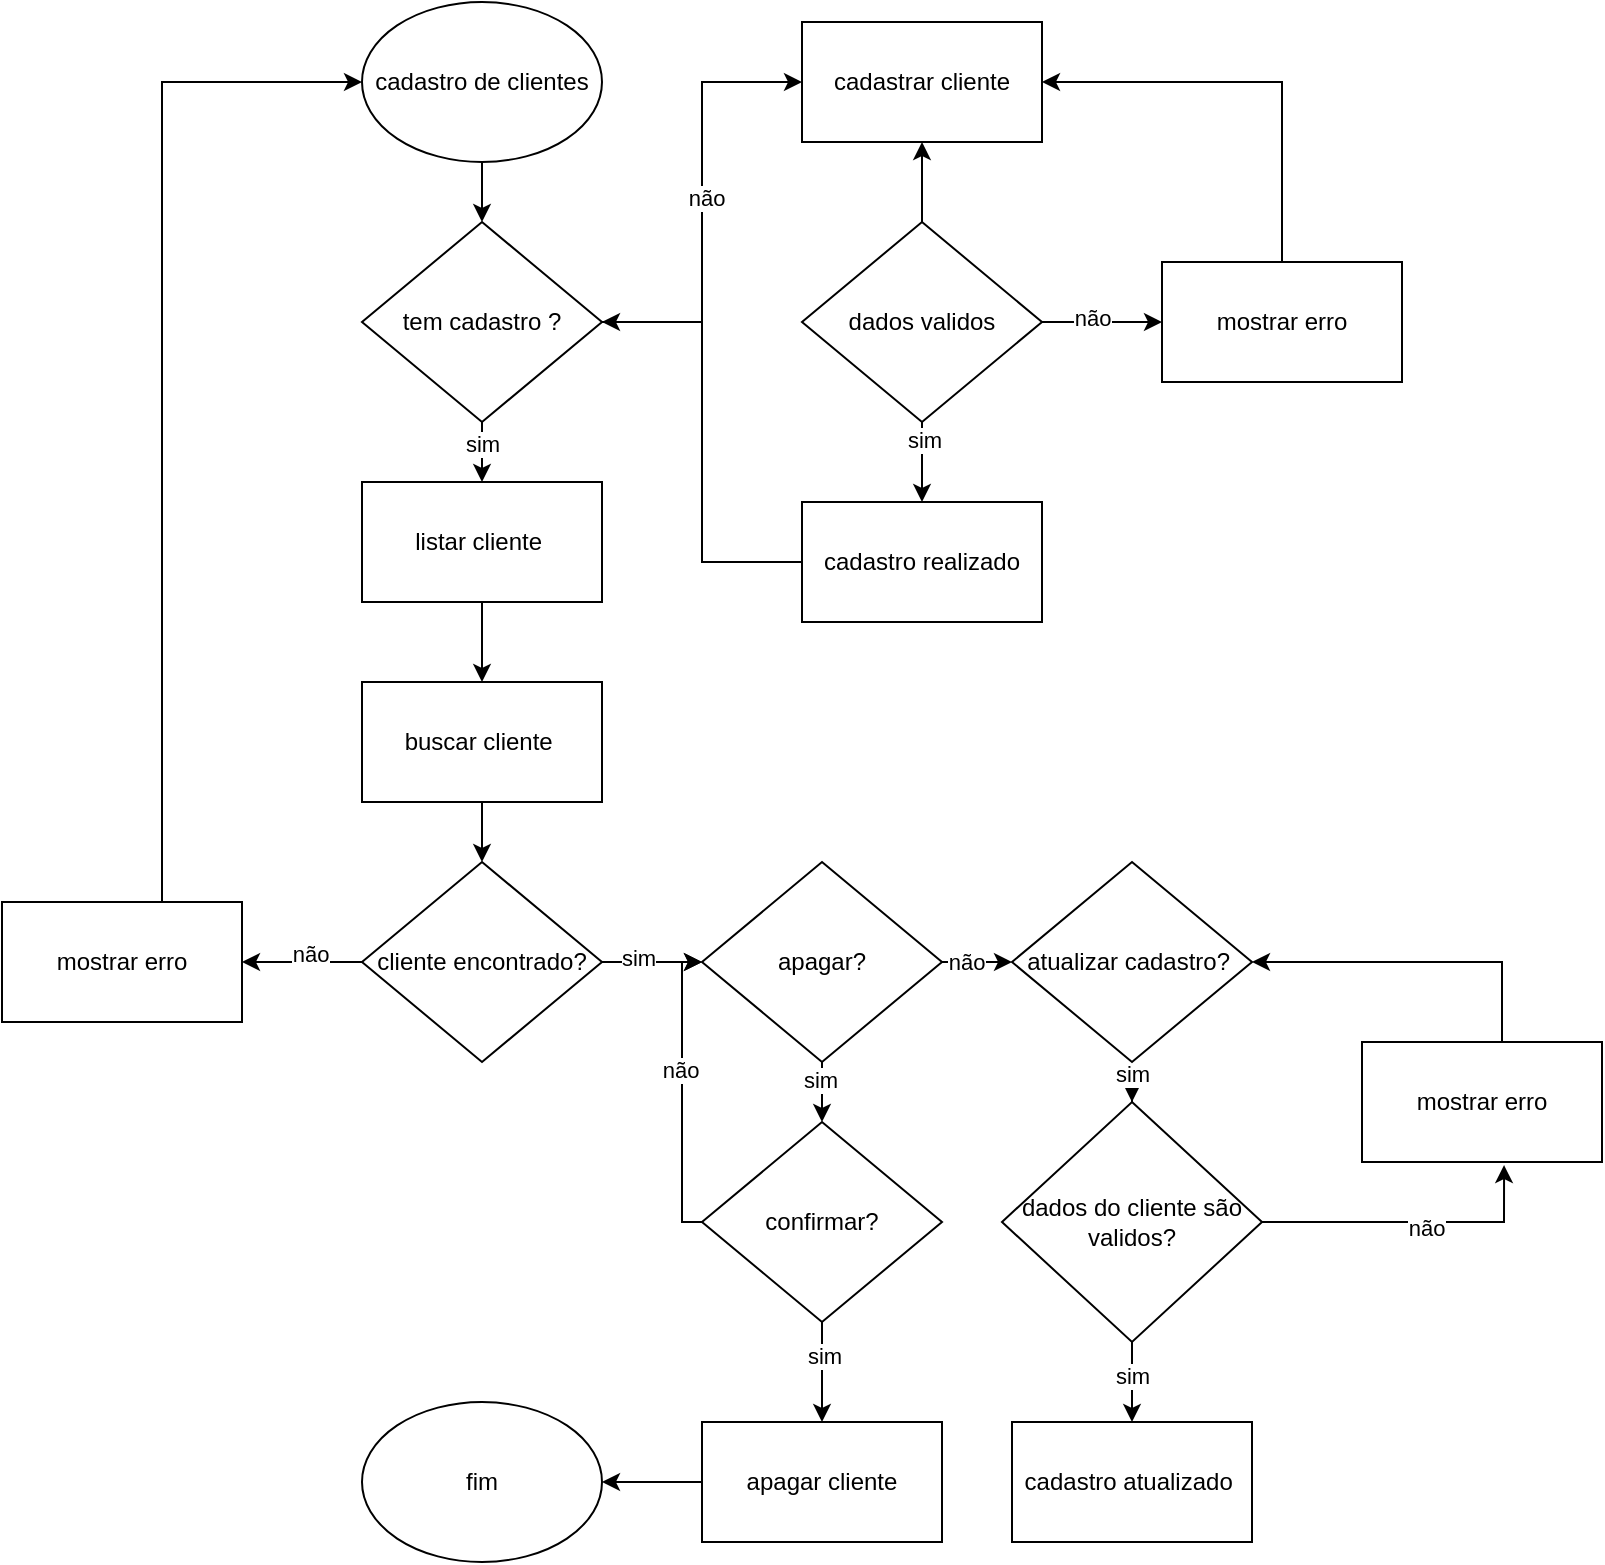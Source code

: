 <mxfile version="24.4.9" type="device" pages="5">
  <diagram name="Página-1" id="N2KCsU8cNdYvq39qfN_p">
    <mxGraphModel dx="2415" dy="2097" grid="1" gridSize="10" guides="1" tooltips="1" connect="1" arrows="1" fold="1" page="1" pageScale="1" pageWidth="827" pageHeight="1169" math="0" shadow="0">
      <root>
        <mxCell id="0" />
        <mxCell id="1" parent="0" />
        <mxCell id="L_KdP2B25p5WayGBXNv8-1" style="edgeStyle=orthogonalEdgeStyle;rounded=0;orthogonalLoop=1;jettySize=auto;html=1;entryX=0.5;entryY=0;entryDx=0;entryDy=0;" edge="1" parent="1" source="bNkB2yHyW2SYe8MYjTj4-1" target="bNkB2yHyW2SYe8MYjTj4-6">
          <mxGeometry relative="1" as="geometry" />
        </mxCell>
        <mxCell id="bNkB2yHyW2SYe8MYjTj4-1" value="cadastro de clientes" style="ellipse;whiteSpace=wrap;html=1;" parent="1" vertex="1">
          <mxGeometry x="40" y="-50" width="120" height="80" as="geometry" />
        </mxCell>
        <mxCell id="L_KdP2B25p5WayGBXNv8-2" style="edgeStyle=orthogonalEdgeStyle;rounded=0;orthogonalLoop=1;jettySize=auto;html=1;entryX=0.5;entryY=0;entryDx=0;entryDy=0;" edge="1" parent="1" source="bNkB2yHyW2SYe8MYjTj4-6" target="bNkB2yHyW2SYe8MYjTj4-24">
          <mxGeometry relative="1" as="geometry" />
        </mxCell>
        <mxCell id="L_KdP2B25p5WayGBXNv8-43" value="sim" style="edgeLabel;html=1;align=center;verticalAlign=middle;resizable=0;points=[];" vertex="1" connectable="0" parent="L_KdP2B25p5WayGBXNv8-2">
          <mxGeometry x="-0.585" relative="1" as="geometry">
            <mxPoint as="offset" />
          </mxGeometry>
        </mxCell>
        <mxCell id="L_KdP2B25p5WayGBXNv8-38" style="edgeStyle=orthogonalEdgeStyle;rounded=0;orthogonalLoop=1;jettySize=auto;html=1;entryX=0;entryY=0.5;entryDx=0;entryDy=0;" edge="1" parent="1" source="bNkB2yHyW2SYe8MYjTj4-6" target="L_KdP2B25p5WayGBXNv8-28">
          <mxGeometry relative="1" as="geometry">
            <Array as="points">
              <mxPoint x="210" y="110" />
              <mxPoint x="210" y="-10" />
            </Array>
          </mxGeometry>
        </mxCell>
        <mxCell id="L_KdP2B25p5WayGBXNv8-40" value="não" style="edgeLabel;html=1;align=center;verticalAlign=middle;resizable=0;points=[];" vertex="1" connectable="0" parent="L_KdP2B25p5WayGBXNv8-38">
          <mxGeometry x="0.021" y="-2" relative="1" as="geometry">
            <mxPoint as="offset" />
          </mxGeometry>
        </mxCell>
        <mxCell id="bNkB2yHyW2SYe8MYjTj4-6" value="tem cadastro ?" style="rhombus;whiteSpace=wrap;html=1;" parent="1" vertex="1">
          <mxGeometry x="40" y="60" width="120" height="100" as="geometry" />
        </mxCell>
        <mxCell id="L_KdP2B25p5WayGBXNv8-16" style="edgeStyle=orthogonalEdgeStyle;rounded=0;orthogonalLoop=1;jettySize=auto;html=1;" edge="1" parent="1" source="bNkB2yHyW2SYe8MYjTj4-18" target="bNkB2yHyW2SYe8MYjTj4-41">
          <mxGeometry relative="1" as="geometry" />
        </mxCell>
        <mxCell id="L_KdP2B25p5WayGBXNv8-17" value="sim" style="edgeLabel;html=1;align=center;verticalAlign=middle;resizable=0;points=[];" vertex="1" connectable="0" parent="L_KdP2B25p5WayGBXNv8-16">
          <mxGeometry x="0.533" relative="1" as="geometry">
            <mxPoint as="offset" />
          </mxGeometry>
        </mxCell>
        <mxCell id="bNkB2yHyW2SYe8MYjTj4-18" value="atualizar cadastro?&amp;nbsp;" style="rhombus;whiteSpace=wrap;html=1;" parent="1" vertex="1">
          <mxGeometry x="365" y="380" width="120" height="100" as="geometry" />
        </mxCell>
        <mxCell id="L_KdP2B25p5WayGBXNv8-3" style="edgeStyle=orthogonalEdgeStyle;rounded=0;orthogonalLoop=1;jettySize=auto;html=1;entryX=0.5;entryY=0;entryDx=0;entryDy=0;" edge="1" parent="1" source="bNkB2yHyW2SYe8MYjTj4-9" target="YCG7EAVtxj4LCxhwZnV6-1">
          <mxGeometry relative="1" as="geometry" />
        </mxCell>
        <mxCell id="bNkB2yHyW2SYe8MYjTj4-9" value="buscar cliente&amp;nbsp;" style="rounded=0;whiteSpace=wrap;html=1;" parent="1" vertex="1">
          <mxGeometry x="40" y="290" width="120" height="60" as="geometry" />
        </mxCell>
        <mxCell id="bNkB2yHyW2SYe8MYjTj4-34" style="edgeStyle=orthogonalEdgeStyle;rounded=0;orthogonalLoop=1;jettySize=auto;html=1;entryX=0.5;entryY=0;entryDx=0;entryDy=0;" parent="1" source="bNkB2yHyW2SYe8MYjTj4-24" target="bNkB2yHyW2SYe8MYjTj4-9" edge="1">
          <mxGeometry relative="1" as="geometry" />
        </mxCell>
        <mxCell id="bNkB2yHyW2SYe8MYjTj4-24" value="listar cliente&amp;nbsp;" style="rounded=0;whiteSpace=wrap;html=1;" parent="1" vertex="1">
          <mxGeometry x="40" y="190" width="120" height="60" as="geometry" />
        </mxCell>
        <mxCell id="bNkB2yHyW2SYe8MYjTj4-32" value="fim" style="ellipse;whiteSpace=wrap;html=1;" parent="1" vertex="1">
          <mxGeometry x="40" y="650" width="120" height="80" as="geometry" />
        </mxCell>
        <mxCell id="L_KdP2B25p5WayGBXNv8-13" style="edgeStyle=orthogonalEdgeStyle;rounded=0;orthogonalLoop=1;jettySize=auto;html=1;entryX=0.5;entryY=0;entryDx=0;entryDy=0;" edge="1" parent="1" source="bNkB2yHyW2SYe8MYjTj4-41" target="L_KdP2B25p5WayGBXNv8-11">
          <mxGeometry relative="1" as="geometry" />
        </mxCell>
        <mxCell id="L_KdP2B25p5WayGBXNv8-19" value="sim" style="edgeLabel;html=1;align=center;verticalAlign=middle;resizable=0;points=[];" vertex="1" connectable="0" parent="L_KdP2B25p5WayGBXNv8-13">
          <mxGeometry x="-0.15" relative="1" as="geometry">
            <mxPoint as="offset" />
          </mxGeometry>
        </mxCell>
        <mxCell id="bNkB2yHyW2SYe8MYjTj4-41" value="dados do cliente são validos?" style="rhombus;whiteSpace=wrap;html=1;" parent="1" vertex="1">
          <mxGeometry x="360" y="500" width="130" height="120" as="geometry" />
        </mxCell>
        <mxCell id="L_KdP2B25p5WayGBXNv8-5" style="edgeStyle=orthogonalEdgeStyle;rounded=0;orthogonalLoop=1;jettySize=auto;html=1;entryX=0;entryY=0.5;entryDx=0;entryDy=0;" edge="1" parent="1" source="YCG7EAVtxj4LCxhwZnV6-1" target="YCG7EAVtxj4LCxhwZnV6-2">
          <mxGeometry relative="1" as="geometry" />
        </mxCell>
        <mxCell id="L_KdP2B25p5WayGBXNv8-23" value="sim" style="edgeLabel;html=1;align=center;verticalAlign=middle;resizable=0;points=[];" vertex="1" connectable="0" parent="L_KdP2B25p5WayGBXNv8-5">
          <mxGeometry x="-0.307" y="2" relative="1" as="geometry">
            <mxPoint as="offset" />
          </mxGeometry>
        </mxCell>
        <mxCell id="L_KdP2B25p5WayGBXNv8-50" style="edgeStyle=orthogonalEdgeStyle;rounded=0;orthogonalLoop=1;jettySize=auto;html=1;entryX=1;entryY=0.5;entryDx=0;entryDy=0;" edge="1" parent="1" source="YCG7EAVtxj4LCxhwZnV6-1" target="L_KdP2B25p5WayGBXNv8-46">
          <mxGeometry relative="1" as="geometry" />
        </mxCell>
        <mxCell id="L_KdP2B25p5WayGBXNv8-51" value="não" style="edgeLabel;html=1;align=center;verticalAlign=middle;resizable=0;points=[];" vertex="1" connectable="0" parent="L_KdP2B25p5WayGBXNv8-50">
          <mxGeometry x="-0.141" y="-4" relative="1" as="geometry">
            <mxPoint as="offset" />
          </mxGeometry>
        </mxCell>
        <mxCell id="YCG7EAVtxj4LCxhwZnV6-1" value="cliente encontrado?" style="rhombus;whiteSpace=wrap;html=1;" vertex="1" parent="1">
          <mxGeometry x="40" y="380" width="120" height="100" as="geometry" />
        </mxCell>
        <mxCell id="L_KdP2B25p5WayGBXNv8-6" style="edgeStyle=orthogonalEdgeStyle;rounded=0;orthogonalLoop=1;jettySize=auto;html=1;entryX=0.5;entryY=0;entryDx=0;entryDy=0;" edge="1" parent="1" source="YCG7EAVtxj4LCxhwZnV6-2" target="YCG7EAVtxj4LCxhwZnV6-3">
          <mxGeometry relative="1" as="geometry" />
        </mxCell>
        <mxCell id="L_KdP2B25p5WayGBXNv8-52" value="sim" style="edgeLabel;html=1;align=center;verticalAlign=middle;resizable=0;points=[];" vertex="1" connectable="0" parent="L_KdP2B25p5WayGBXNv8-6">
          <mxGeometry x="-0.623" y="-1" relative="1" as="geometry">
            <mxPoint y="-1" as="offset" />
          </mxGeometry>
        </mxCell>
        <mxCell id="L_KdP2B25p5WayGBXNv8-14" style="edgeStyle=orthogonalEdgeStyle;rounded=0;orthogonalLoop=1;jettySize=auto;html=1;entryX=0;entryY=0.5;entryDx=0;entryDy=0;" edge="1" parent="1" source="YCG7EAVtxj4LCxhwZnV6-2" target="bNkB2yHyW2SYe8MYjTj4-18">
          <mxGeometry relative="1" as="geometry" />
        </mxCell>
        <mxCell id="L_KdP2B25p5WayGBXNv8-15" value="não" style="edgeLabel;html=1;align=center;verticalAlign=middle;resizable=0;points=[];" vertex="1" connectable="0" parent="L_KdP2B25p5WayGBXNv8-14">
          <mxGeometry x="-0.496" relative="1" as="geometry">
            <mxPoint as="offset" />
          </mxGeometry>
        </mxCell>
        <mxCell id="YCG7EAVtxj4LCxhwZnV6-2" value="apagar?" style="rhombus;whiteSpace=wrap;html=1;" vertex="1" parent="1">
          <mxGeometry x="210" y="380" width="120" height="100" as="geometry" />
        </mxCell>
        <mxCell id="L_KdP2B25p5WayGBXNv8-7" style="edgeStyle=orthogonalEdgeStyle;rounded=0;orthogonalLoop=1;jettySize=auto;html=1;" edge="1" parent="1" source="YCG7EAVtxj4LCxhwZnV6-3" target="YCG7EAVtxj4LCxhwZnV6-4">
          <mxGeometry relative="1" as="geometry" />
        </mxCell>
        <mxCell id="L_KdP2B25p5WayGBXNv8-20" value="sim" style="edgeLabel;html=1;align=center;verticalAlign=middle;resizable=0;points=[];" vertex="1" connectable="0" parent="L_KdP2B25p5WayGBXNv8-7">
          <mxGeometry x="-0.32" y="1" relative="1" as="geometry">
            <mxPoint as="offset" />
          </mxGeometry>
        </mxCell>
        <mxCell id="L_KdP2B25p5WayGBXNv8-21" style="edgeStyle=orthogonalEdgeStyle;rounded=0;orthogonalLoop=1;jettySize=auto;html=1;entryX=0;entryY=0.5;entryDx=0;entryDy=0;" edge="1" parent="1" source="YCG7EAVtxj4LCxhwZnV6-3" target="YCG7EAVtxj4LCxhwZnV6-2">
          <mxGeometry relative="1" as="geometry">
            <Array as="points">
              <mxPoint x="200" y="560" />
              <mxPoint x="200" y="430" />
            </Array>
          </mxGeometry>
        </mxCell>
        <mxCell id="L_KdP2B25p5WayGBXNv8-22" value="não" style="edgeLabel;html=1;align=center;verticalAlign=middle;resizable=0;points=[];" vertex="1" connectable="0" parent="L_KdP2B25p5WayGBXNv8-21">
          <mxGeometry x="0.153" y="1" relative="1" as="geometry">
            <mxPoint as="offset" />
          </mxGeometry>
        </mxCell>
        <mxCell id="YCG7EAVtxj4LCxhwZnV6-3" value="confirmar?" style="rhombus;whiteSpace=wrap;html=1;" vertex="1" parent="1">
          <mxGeometry x="210" y="510" width="120" height="100" as="geometry" />
        </mxCell>
        <mxCell id="L_KdP2B25p5WayGBXNv8-8" style="edgeStyle=orthogonalEdgeStyle;rounded=0;orthogonalLoop=1;jettySize=auto;html=1;entryX=1;entryY=0.5;entryDx=0;entryDy=0;" edge="1" parent="1" source="YCG7EAVtxj4LCxhwZnV6-4" target="bNkB2yHyW2SYe8MYjTj4-32">
          <mxGeometry relative="1" as="geometry" />
        </mxCell>
        <mxCell id="YCG7EAVtxj4LCxhwZnV6-4" value="apagar cliente" style="rounded=0;whiteSpace=wrap;html=1;" vertex="1" parent="1">
          <mxGeometry x="210" y="660" width="120" height="60" as="geometry" />
        </mxCell>
        <mxCell id="L_KdP2B25p5WayGBXNv8-11" value="cadastro atualizado&amp;nbsp;" style="rounded=0;whiteSpace=wrap;html=1;" vertex="1" parent="1">
          <mxGeometry x="365" y="660" width="120" height="60" as="geometry" />
        </mxCell>
        <mxCell id="L_KdP2B25p5WayGBXNv8-26" style="edgeStyle=orthogonalEdgeStyle;rounded=0;orthogonalLoop=1;jettySize=auto;html=1;entryX=1;entryY=0.5;entryDx=0;entryDy=0;" edge="1" parent="1" source="L_KdP2B25p5WayGBXNv8-24" target="bNkB2yHyW2SYe8MYjTj4-18">
          <mxGeometry relative="1" as="geometry">
            <Array as="points">
              <mxPoint x="610" y="430" />
            </Array>
          </mxGeometry>
        </mxCell>
        <mxCell id="L_KdP2B25p5WayGBXNv8-24" value="mostrar erro" style="rounded=0;whiteSpace=wrap;html=1;" vertex="1" parent="1">
          <mxGeometry x="540" y="470" width="120" height="60" as="geometry" />
        </mxCell>
        <mxCell id="L_KdP2B25p5WayGBXNv8-25" style="edgeStyle=orthogonalEdgeStyle;rounded=0;orthogonalLoop=1;jettySize=auto;html=1;entryX=0.592;entryY=1.026;entryDx=0;entryDy=0;entryPerimeter=0;" edge="1" parent="1" source="bNkB2yHyW2SYe8MYjTj4-41" target="L_KdP2B25p5WayGBXNv8-24">
          <mxGeometry relative="1" as="geometry">
            <Array as="points">
              <mxPoint x="611" y="560" />
            </Array>
          </mxGeometry>
        </mxCell>
        <mxCell id="L_KdP2B25p5WayGBXNv8-27" value="não" style="edgeLabel;html=1;align=center;verticalAlign=middle;resizable=0;points=[];" vertex="1" connectable="0" parent="L_KdP2B25p5WayGBXNv8-25">
          <mxGeometry x="0.1" y="-3" relative="1" as="geometry">
            <mxPoint as="offset" />
          </mxGeometry>
        </mxCell>
        <mxCell id="L_KdP2B25p5WayGBXNv8-28" value="cadastrar cliente" style="rounded=0;whiteSpace=wrap;html=1;" vertex="1" parent="1">
          <mxGeometry x="260" y="-40" width="120" height="60" as="geometry" />
        </mxCell>
        <mxCell id="L_KdP2B25p5WayGBXNv8-39" style="edgeStyle=orthogonalEdgeStyle;rounded=0;orthogonalLoop=1;jettySize=auto;html=1;entryX=1;entryY=0.5;entryDx=0;entryDy=0;" edge="1" parent="1" source="L_KdP2B25p5WayGBXNv8-29" target="bNkB2yHyW2SYe8MYjTj4-6">
          <mxGeometry relative="1" as="geometry" />
        </mxCell>
        <mxCell id="L_KdP2B25p5WayGBXNv8-29" value="cadastro realizado" style="rounded=0;whiteSpace=wrap;html=1;" vertex="1" parent="1">
          <mxGeometry x="260" y="200" width="120" height="60" as="geometry" />
        </mxCell>
        <mxCell id="L_KdP2B25p5WayGBXNv8-42" style="edgeStyle=orthogonalEdgeStyle;rounded=0;orthogonalLoop=1;jettySize=auto;html=1;entryX=1;entryY=0.5;entryDx=0;entryDy=0;" edge="1" parent="1" source="L_KdP2B25p5WayGBXNv8-30" target="L_KdP2B25p5WayGBXNv8-28">
          <mxGeometry relative="1" as="geometry">
            <Array as="points">
              <mxPoint x="500" y="-10" />
            </Array>
          </mxGeometry>
        </mxCell>
        <mxCell id="L_KdP2B25p5WayGBXNv8-30" value="mostrar erro" style="rounded=0;whiteSpace=wrap;html=1;" vertex="1" parent="1">
          <mxGeometry x="440" y="80" width="120" height="60" as="geometry" />
        </mxCell>
        <mxCell id="L_KdP2B25p5WayGBXNv8-33" style="edgeStyle=orthogonalEdgeStyle;rounded=0;orthogonalLoop=1;jettySize=auto;html=1;entryX=0.5;entryY=0;entryDx=0;entryDy=0;" edge="1" parent="1" source="L_KdP2B25p5WayGBXNv8-32" target="L_KdP2B25p5WayGBXNv8-29">
          <mxGeometry relative="1" as="geometry" />
        </mxCell>
        <mxCell id="L_KdP2B25p5WayGBXNv8-36" value="sim" style="edgeLabel;html=1;align=center;verticalAlign=middle;resizable=0;points=[];" vertex="1" connectable="0" parent="L_KdP2B25p5WayGBXNv8-33">
          <mxGeometry x="-0.566" y="1" relative="1" as="geometry">
            <mxPoint as="offset" />
          </mxGeometry>
        </mxCell>
        <mxCell id="L_KdP2B25p5WayGBXNv8-34" style="edgeStyle=orthogonalEdgeStyle;rounded=0;orthogonalLoop=1;jettySize=auto;html=1;entryX=0;entryY=0.5;entryDx=0;entryDy=0;" edge="1" parent="1" source="L_KdP2B25p5WayGBXNv8-32" target="L_KdP2B25p5WayGBXNv8-30">
          <mxGeometry relative="1" as="geometry" />
        </mxCell>
        <mxCell id="L_KdP2B25p5WayGBXNv8-41" value="não" style="edgeLabel;html=1;align=center;verticalAlign=middle;resizable=0;points=[];" vertex="1" connectable="0" parent="L_KdP2B25p5WayGBXNv8-34">
          <mxGeometry x="-0.179" y="2" relative="1" as="geometry">
            <mxPoint as="offset" />
          </mxGeometry>
        </mxCell>
        <mxCell id="L_KdP2B25p5WayGBXNv8-35" style="edgeStyle=orthogonalEdgeStyle;rounded=0;orthogonalLoop=1;jettySize=auto;html=1;entryX=0.5;entryY=1;entryDx=0;entryDy=0;" edge="1" parent="1" source="L_KdP2B25p5WayGBXNv8-32" target="L_KdP2B25p5WayGBXNv8-28">
          <mxGeometry relative="1" as="geometry" />
        </mxCell>
        <mxCell id="L_KdP2B25p5WayGBXNv8-32" value="dados validos" style="rhombus;whiteSpace=wrap;html=1;" vertex="1" parent="1">
          <mxGeometry x="260" y="60" width="120" height="100" as="geometry" />
        </mxCell>
        <mxCell id="L_KdP2B25p5WayGBXNv8-49" style="edgeStyle=orthogonalEdgeStyle;rounded=0;orthogonalLoop=1;jettySize=auto;html=1;entryX=0;entryY=0.5;entryDx=0;entryDy=0;" edge="1" parent="1" source="L_KdP2B25p5WayGBXNv8-46" target="bNkB2yHyW2SYe8MYjTj4-1">
          <mxGeometry relative="1" as="geometry">
            <Array as="points">
              <mxPoint x="-60" y="-10" />
            </Array>
          </mxGeometry>
        </mxCell>
        <mxCell id="L_KdP2B25p5WayGBXNv8-46" value="mostrar erro" style="rounded=0;whiteSpace=wrap;html=1;" vertex="1" parent="1">
          <mxGeometry x="-140" y="400" width="120" height="60" as="geometry" />
        </mxCell>
      </root>
    </mxGraphModel>
  </diagram>
  <diagram id="u3ZtJIoIOsB4fIGZvMUc" name="Página-2">
    <mxGraphModel dx="1687" dy="2089" grid="1" gridSize="10" guides="1" tooltips="1" connect="1" arrows="1" fold="1" page="1" pageScale="1" pageWidth="827" pageHeight="1169" math="0" shadow="0">
      <root>
        <mxCell id="0" />
        <mxCell id="1" parent="0" />
        <mxCell id="V8OULB_IqptA75MD8azV-1" value="" style="shape=ext;double=1;rounded=1;whiteSpace=wrap;html=1;glass=0;fillColor=#647687;fontColor=#ffffff;strokeColor=#314354;" parent="1" vertex="1">
          <mxGeometry x="189" y="-260" width="450" height="800" as="geometry" />
        </mxCell>
        <mxCell id="V8OULB_IqptA75MD8azV-2" value="" style="rounded=0;whiteSpace=wrap;html=1;" parent="1" vertex="1">
          <mxGeometry x="390" y="-150" width="240" height="30" as="geometry" />
        </mxCell>
        <mxCell id="V8OULB_IqptA75MD8azV-4" value="" style="rounded=0;whiteSpace=wrap;html=1;" parent="1" vertex="1">
          <mxGeometry x="230" y="-150" width="120" height="30" as="geometry" />
        </mxCell>
        <mxCell id="V8OULB_IqptA75MD8azV-5" value="CPF/CNPJ" style="text;html=1;align=center;verticalAlign=middle;whiteSpace=wrap;rounded=1;glass=0;shadow=0;" parent="1" vertex="1">
          <mxGeometry x="230" y="-180" width="70" height="30" as="geometry" />
        </mxCell>
        <mxCell id="V8OULB_IqptA75MD8azV-6" value="NOME DO CLIENTE / RAZÃO SOCIAL" style="text;html=1;align=center;verticalAlign=middle;whiteSpace=wrap;rounded=0;" parent="1" vertex="1">
          <mxGeometry x="390" y="-180" width="230" height="30" as="geometry" />
        </mxCell>
        <mxCell id="V8OULB_IqptA75MD8azV-8" value="" style="rounded=0;whiteSpace=wrap;html=1;" parent="1" vertex="1">
          <mxGeometry x="200" y="-150" width="30" height="30" as="geometry" />
        </mxCell>
        <mxCell id="V8OULB_IqptA75MD8azV-12" value="" style="rounded=0;whiteSpace=wrap;html=1;" parent="1" vertex="1">
          <mxGeometry x="360" y="-150" width="30" height="30" as="geometry" />
        </mxCell>
        <mxCell id="V8OULB_IqptA75MD8azV-18" value="" style="whiteSpace=wrap;html=1;aspect=fixed;rounded=0;" parent="1" vertex="1">
          <mxGeometry x="200" y="-100" width="30" height="30" as="geometry" />
        </mxCell>
        <mxCell id="V8OULB_IqptA75MD8azV-27" value="" style="line;strokeWidth=2;html=1;" parent="1" vertex="1">
          <mxGeometry x="200" y="-90" width="30" height="10" as="geometry" />
        </mxCell>
        <mxCell id="V8OULB_IqptA75MD8azV-28" value="" style="line;strokeWidth=2;direction=south;html=1;" parent="1" vertex="1">
          <mxGeometry x="210" y="-100" width="10" height="30" as="geometry" />
        </mxCell>
        <mxCell id="r0w4lUIdv53gCUdhGTYq-1" value="" style="ellipse;whiteSpace=wrap;html=1;aspect=fixed;fillColor=#647687;fontColor=#ffffff;strokeColor=#314354;" vertex="1" parent="1">
          <mxGeometry x="210" y="-140" width="10" height="10" as="geometry" />
        </mxCell>
        <mxCell id="r0w4lUIdv53gCUdhGTYq-4" value="" style="verticalLabelPosition=bottom;verticalAlign=top;html=1;shape=mxgraph.basic.diag_stripe;dx=0;" vertex="1" parent="1">
          <mxGeometry x="202" y="-132" width="10" height="10" as="geometry" />
        </mxCell>
        <mxCell id="r0w4lUIdv53gCUdhGTYq-5" value="" style="ellipse;whiteSpace=wrap;html=1;aspect=fixed;fillColor=#647687;fontColor=#ffffff;strokeColor=#314354;" vertex="1" parent="1">
          <mxGeometry x="370" y="-140" width="10" height="10" as="geometry" />
        </mxCell>
        <mxCell id="r0w4lUIdv53gCUdhGTYq-6" value="" style="verticalLabelPosition=bottom;verticalAlign=top;html=1;shape=mxgraph.basic.diag_stripe;dx=0;" vertex="1" parent="1">
          <mxGeometry x="362" y="-132" width="10" height="10" as="geometry" />
        </mxCell>
        <mxCell id="r0w4lUIdv53gCUdhGTYq-7" value="ADICIONAR CLIENTE&amp;nbsp; &amp;nbsp; &amp;nbsp;" style="text;html=1;align=center;verticalAlign=middle;whiteSpace=wrap;rounded=1;glass=0;shadow=0;" vertex="1" parent="1">
          <mxGeometry x="230" y="-100" width="70" height="30" as="geometry" />
        </mxCell>
      </root>
    </mxGraphModel>
  </diagram>
  <diagram id="ZGS-8aHoyuo0qA9baq5m" name="Página-3">
    <mxGraphModel dx="2261" dy="1951" grid="1" gridSize="10" guides="1" tooltips="1" connect="1" arrows="1" fold="1" page="1" pageScale="1" pageWidth="827" pageHeight="1169" math="0" shadow="0">
      <root>
        <mxCell id="0" />
        <mxCell id="1" parent="0" />
        <mxCell id="zfhyO2ZBoxskk6Szg6_J-1" style="edgeStyle=orthogonalEdgeStyle;rounded=0;orthogonalLoop=1;jettySize=auto;html=1;entryX=0.5;entryY=0;entryDx=0;entryDy=0;" parent="1" target="zfhyO2ZBoxskk6Szg6_J-6" edge="1">
          <mxGeometry relative="1" as="geometry">
            <mxPoint x="100" y="30" as="sourcePoint" />
          </mxGeometry>
        </mxCell>
        <mxCell id="zfhyO2ZBoxskk6Szg6_J-2" style="edgeStyle=orthogonalEdgeStyle;rounded=0;orthogonalLoop=1;jettySize=auto;html=1;entryX=0.5;entryY=0;entryDx=0;entryDy=0;" parent="1" source="zfhyO2ZBoxskk6Szg6_J-6" target="zfhyO2ZBoxskk6Szg6_J-13" edge="1">
          <mxGeometry relative="1" as="geometry" />
        </mxCell>
        <mxCell id="zfhyO2ZBoxskk6Szg6_J-3" value="sim" style="edgeLabel;html=1;align=center;verticalAlign=middle;resizable=0;points=[];" parent="zfhyO2ZBoxskk6Szg6_J-2" vertex="1" connectable="0">
          <mxGeometry x="-0.585" relative="1" as="geometry">
            <mxPoint as="offset" />
          </mxGeometry>
        </mxCell>
        <mxCell id="zfhyO2ZBoxskk6Szg6_J-4" style="edgeStyle=orthogonalEdgeStyle;rounded=0;orthogonalLoop=1;jettySize=auto;html=1;entryX=0;entryY=0.5;entryDx=0;entryDy=0;" parent="1" source="zfhyO2ZBoxskk6Szg6_J-6" target="zfhyO2ZBoxskk6Szg6_J-39" edge="1">
          <mxGeometry relative="1" as="geometry">
            <Array as="points">
              <mxPoint x="210" y="110" />
              <mxPoint x="210" y="-10" />
            </Array>
          </mxGeometry>
        </mxCell>
        <mxCell id="zfhyO2ZBoxskk6Szg6_J-5" value="não" style="edgeLabel;html=1;align=center;verticalAlign=middle;resizable=0;points=[];" parent="zfhyO2ZBoxskk6Szg6_J-4" vertex="1" connectable="0">
          <mxGeometry x="0.021" y="-2" relative="1" as="geometry">
            <mxPoint as="offset" />
          </mxGeometry>
        </mxCell>
        <mxCell id="zfhyO2ZBoxskk6Szg6_J-6" value="tem cadastro ?" style="rhombus;whiteSpace=wrap;html=1;" parent="1" vertex="1">
          <mxGeometry x="40" y="60" width="120" height="100" as="geometry" />
        </mxCell>
        <mxCell id="zfhyO2ZBoxskk6Szg6_J-7" style="edgeStyle=orthogonalEdgeStyle;rounded=0;orthogonalLoop=1;jettySize=auto;html=1;" parent="1" source="zfhyO2ZBoxskk6Szg6_J-9" target="zfhyO2ZBoxskk6Szg6_J-17" edge="1">
          <mxGeometry relative="1" as="geometry" />
        </mxCell>
        <mxCell id="zfhyO2ZBoxskk6Szg6_J-8" value="sim" style="edgeLabel;html=1;align=center;verticalAlign=middle;resizable=0;points=[];" parent="zfhyO2ZBoxskk6Szg6_J-7" vertex="1" connectable="0">
          <mxGeometry x="0.533" relative="1" as="geometry">
            <mxPoint as="offset" />
          </mxGeometry>
        </mxCell>
        <mxCell id="zfhyO2ZBoxskk6Szg6_J-9" value="atualizar cadastro?&amp;nbsp;" style="rhombus;whiteSpace=wrap;html=1;" parent="1" vertex="1">
          <mxGeometry x="365" y="380" width="120" height="100" as="geometry" />
        </mxCell>
        <mxCell id="zfhyO2ZBoxskk6Szg6_J-10" style="edgeStyle=orthogonalEdgeStyle;rounded=0;orthogonalLoop=1;jettySize=auto;html=1;entryX=0.5;entryY=0;entryDx=0;entryDy=0;" parent="1" source="zfhyO2ZBoxskk6Szg6_J-11" target="zfhyO2ZBoxskk6Szg6_J-22" edge="1">
          <mxGeometry relative="1" as="geometry" />
        </mxCell>
        <mxCell id="zfhyO2ZBoxskk6Szg6_J-11" value="buscar cliente&amp;nbsp;" style="rounded=0;whiteSpace=wrap;html=1;" parent="1" vertex="1">
          <mxGeometry x="40" y="290" width="120" height="60" as="geometry" />
        </mxCell>
        <mxCell id="zfhyO2ZBoxskk6Szg6_J-12" style="edgeStyle=orthogonalEdgeStyle;rounded=0;orthogonalLoop=1;jettySize=auto;html=1;entryX=0.5;entryY=0;entryDx=0;entryDy=0;" parent="1" source="zfhyO2ZBoxskk6Szg6_J-13" target="zfhyO2ZBoxskk6Szg6_J-11" edge="1">
          <mxGeometry relative="1" as="geometry" />
        </mxCell>
        <mxCell id="zfhyO2ZBoxskk6Szg6_J-13" value="listar cliente&amp;nbsp;" style="rounded=0;whiteSpace=wrap;html=1;" parent="1" vertex="1">
          <mxGeometry x="40" y="190" width="120" height="60" as="geometry" />
        </mxCell>
        <mxCell id="zfhyO2ZBoxskk6Szg6_J-14" value="fim" style="ellipse;whiteSpace=wrap;html=1;" parent="1" vertex="1">
          <mxGeometry x="40" y="650" width="120" height="80" as="geometry" />
        </mxCell>
        <mxCell id="zfhyO2ZBoxskk6Szg6_J-15" style="edgeStyle=orthogonalEdgeStyle;rounded=0;orthogonalLoop=1;jettySize=auto;html=1;entryX=0.5;entryY=0;entryDx=0;entryDy=0;" parent="1" source="zfhyO2ZBoxskk6Szg6_J-17" target="zfhyO2ZBoxskk6Szg6_J-35" edge="1">
          <mxGeometry relative="1" as="geometry" />
        </mxCell>
        <mxCell id="zfhyO2ZBoxskk6Szg6_J-16" value="sim" style="edgeLabel;html=1;align=center;verticalAlign=middle;resizable=0;points=[];" parent="zfhyO2ZBoxskk6Szg6_J-15" vertex="1" connectable="0">
          <mxGeometry x="-0.15" relative="1" as="geometry">
            <mxPoint as="offset" />
          </mxGeometry>
        </mxCell>
        <mxCell id="zfhyO2ZBoxskk6Szg6_J-17" value="dados do cliente são validos?" style="rhombus;whiteSpace=wrap;html=1;" parent="1" vertex="1">
          <mxGeometry x="360" y="500" width="130" height="120" as="geometry" />
        </mxCell>
        <mxCell id="zfhyO2ZBoxskk6Szg6_J-18" style="edgeStyle=orthogonalEdgeStyle;rounded=0;orthogonalLoop=1;jettySize=auto;html=1;entryX=0;entryY=0.5;entryDx=0;entryDy=0;" parent="1" source="zfhyO2ZBoxskk6Szg6_J-22" target="zfhyO2ZBoxskk6Szg6_J-27" edge="1">
          <mxGeometry relative="1" as="geometry" />
        </mxCell>
        <mxCell id="zfhyO2ZBoxskk6Szg6_J-19" value="sim" style="edgeLabel;html=1;align=center;verticalAlign=middle;resizable=0;points=[];" parent="zfhyO2ZBoxskk6Szg6_J-18" vertex="1" connectable="0">
          <mxGeometry x="-0.307" y="2" relative="1" as="geometry">
            <mxPoint as="offset" />
          </mxGeometry>
        </mxCell>
        <mxCell id="zfhyO2ZBoxskk6Szg6_J-20" style="edgeStyle=orthogonalEdgeStyle;rounded=0;orthogonalLoop=1;jettySize=auto;html=1;entryX=1;entryY=0.5;entryDx=0;entryDy=0;" parent="1" source="zfhyO2ZBoxskk6Szg6_J-22" target="zfhyO2ZBoxskk6Szg6_J-51" edge="1">
          <mxGeometry relative="1" as="geometry" />
        </mxCell>
        <mxCell id="zfhyO2ZBoxskk6Szg6_J-21" value="não" style="edgeLabel;html=1;align=center;verticalAlign=middle;resizable=0;points=[];" parent="zfhyO2ZBoxskk6Szg6_J-20" vertex="1" connectable="0">
          <mxGeometry x="-0.141" y="-4" relative="1" as="geometry">
            <mxPoint as="offset" />
          </mxGeometry>
        </mxCell>
        <mxCell id="zfhyO2ZBoxskk6Szg6_J-22" value="cliente encontrado?" style="rhombus;whiteSpace=wrap;html=1;" parent="1" vertex="1">
          <mxGeometry x="40" y="380" width="120" height="100" as="geometry" />
        </mxCell>
        <mxCell id="zfhyO2ZBoxskk6Szg6_J-23" style="edgeStyle=orthogonalEdgeStyle;rounded=0;orthogonalLoop=1;jettySize=auto;html=1;entryX=0.5;entryY=0;entryDx=0;entryDy=0;" parent="1" source="zfhyO2ZBoxskk6Szg6_J-27" target="zfhyO2ZBoxskk6Szg6_J-32" edge="1">
          <mxGeometry relative="1" as="geometry" />
        </mxCell>
        <mxCell id="zfhyO2ZBoxskk6Szg6_J-24" value="sim" style="edgeLabel;html=1;align=center;verticalAlign=middle;resizable=0;points=[];" parent="zfhyO2ZBoxskk6Szg6_J-23" vertex="1" connectable="0">
          <mxGeometry x="-0.623" y="-1" relative="1" as="geometry">
            <mxPoint y="-1" as="offset" />
          </mxGeometry>
        </mxCell>
        <mxCell id="zfhyO2ZBoxskk6Szg6_J-25" style="edgeStyle=orthogonalEdgeStyle;rounded=0;orthogonalLoop=1;jettySize=auto;html=1;entryX=0;entryY=0.5;entryDx=0;entryDy=0;" parent="1" source="zfhyO2ZBoxskk6Szg6_J-27" target="zfhyO2ZBoxskk6Szg6_J-9" edge="1">
          <mxGeometry relative="1" as="geometry" />
        </mxCell>
        <mxCell id="zfhyO2ZBoxskk6Szg6_J-26" value="não" style="edgeLabel;html=1;align=center;verticalAlign=middle;resizable=0;points=[];" parent="zfhyO2ZBoxskk6Szg6_J-25" vertex="1" connectable="0">
          <mxGeometry x="-0.496" relative="1" as="geometry">
            <mxPoint as="offset" />
          </mxGeometry>
        </mxCell>
        <mxCell id="zfhyO2ZBoxskk6Szg6_J-27" value="apagar?" style="rhombus;whiteSpace=wrap;html=1;" parent="1" vertex="1">
          <mxGeometry x="210" y="380" width="120" height="100" as="geometry" />
        </mxCell>
        <mxCell id="zfhyO2ZBoxskk6Szg6_J-28" style="edgeStyle=orthogonalEdgeStyle;rounded=0;orthogonalLoop=1;jettySize=auto;html=1;" parent="1" source="zfhyO2ZBoxskk6Szg6_J-32" target="zfhyO2ZBoxskk6Szg6_J-34" edge="1">
          <mxGeometry relative="1" as="geometry" />
        </mxCell>
        <mxCell id="zfhyO2ZBoxskk6Szg6_J-29" value="sim" style="edgeLabel;html=1;align=center;verticalAlign=middle;resizable=0;points=[];" parent="zfhyO2ZBoxskk6Szg6_J-28" vertex="1" connectable="0">
          <mxGeometry x="-0.32" y="1" relative="1" as="geometry">
            <mxPoint as="offset" />
          </mxGeometry>
        </mxCell>
        <mxCell id="zfhyO2ZBoxskk6Szg6_J-30" style="edgeStyle=orthogonalEdgeStyle;rounded=0;orthogonalLoop=1;jettySize=auto;html=1;entryX=0;entryY=0.5;entryDx=0;entryDy=0;" parent="1" source="zfhyO2ZBoxskk6Szg6_J-32" target="zfhyO2ZBoxskk6Szg6_J-27" edge="1">
          <mxGeometry relative="1" as="geometry">
            <Array as="points">
              <mxPoint x="200" y="560" />
              <mxPoint x="200" y="430" />
            </Array>
          </mxGeometry>
        </mxCell>
        <mxCell id="zfhyO2ZBoxskk6Szg6_J-31" value="não" style="edgeLabel;html=1;align=center;verticalAlign=middle;resizable=0;points=[];" parent="zfhyO2ZBoxskk6Szg6_J-30" vertex="1" connectable="0">
          <mxGeometry x="0.153" y="1" relative="1" as="geometry">
            <mxPoint as="offset" />
          </mxGeometry>
        </mxCell>
        <mxCell id="zfhyO2ZBoxskk6Szg6_J-32" value="confirmar?" style="rhombus;whiteSpace=wrap;html=1;" parent="1" vertex="1">
          <mxGeometry x="210" y="510" width="120" height="100" as="geometry" />
        </mxCell>
        <mxCell id="zfhyO2ZBoxskk6Szg6_J-33" style="edgeStyle=orthogonalEdgeStyle;rounded=0;orthogonalLoop=1;jettySize=auto;html=1;entryX=1;entryY=0.5;entryDx=0;entryDy=0;" parent="1" source="zfhyO2ZBoxskk6Szg6_J-34" target="zfhyO2ZBoxskk6Szg6_J-14" edge="1">
          <mxGeometry relative="1" as="geometry" />
        </mxCell>
        <mxCell id="zfhyO2ZBoxskk6Szg6_J-34" value="apagar cliente" style="rounded=0;whiteSpace=wrap;html=1;" parent="1" vertex="1">
          <mxGeometry x="210" y="660" width="120" height="60" as="geometry" />
        </mxCell>
        <mxCell id="zfhyO2ZBoxskk6Szg6_J-35" value="cadastro atualizado&amp;nbsp;" style="rounded=0;whiteSpace=wrap;html=1;" parent="1" vertex="1">
          <mxGeometry x="365" y="660" width="120" height="60" as="geometry" />
        </mxCell>
        <mxCell id="zfhyO2ZBoxskk6Szg6_J-36" style="edgeStyle=orthogonalEdgeStyle;rounded=0;orthogonalLoop=1;jettySize=auto;html=1;entryX=1;entryY=0.5;entryDx=0;entryDy=0;" parent="1" target="zfhyO2ZBoxskk6Szg6_J-9" edge="1">
          <mxGeometry relative="1" as="geometry">
            <mxPoint x="610" y="470" as="sourcePoint" />
            <Array as="points">
              <mxPoint x="610" y="430" />
            </Array>
          </mxGeometry>
        </mxCell>
        <mxCell id="zfhyO2ZBoxskk6Szg6_J-37" style="edgeStyle=orthogonalEdgeStyle;rounded=0;orthogonalLoop=1;jettySize=auto;html=1;entryX=0.592;entryY=1.026;entryDx=0;entryDy=0;entryPerimeter=0;" parent="1" source="zfhyO2ZBoxskk6Szg6_J-17" edge="1">
          <mxGeometry relative="1" as="geometry">
            <mxPoint x="611" y="532" as="targetPoint" />
            <Array as="points">
              <mxPoint x="611" y="560" />
            </Array>
          </mxGeometry>
        </mxCell>
        <mxCell id="zfhyO2ZBoxskk6Szg6_J-38" value="não" style="edgeLabel;html=1;align=center;verticalAlign=middle;resizable=0;points=[];" parent="zfhyO2ZBoxskk6Szg6_J-37" vertex="1" connectable="0">
          <mxGeometry x="0.1" y="-3" relative="1" as="geometry">
            <mxPoint as="offset" />
          </mxGeometry>
        </mxCell>
        <mxCell id="zfhyO2ZBoxskk6Szg6_J-39" value="cadastrar cliente" style="rounded=0;whiteSpace=wrap;html=1;" parent="1" vertex="1">
          <mxGeometry x="260" y="-40" width="120" height="60" as="geometry" />
        </mxCell>
        <mxCell id="zfhyO2ZBoxskk6Szg6_J-40" style="edgeStyle=orthogonalEdgeStyle;rounded=0;orthogonalLoop=1;jettySize=auto;html=1;entryX=1;entryY=0.5;entryDx=0;entryDy=0;" parent="1" source="zfhyO2ZBoxskk6Szg6_J-41" target="zfhyO2ZBoxskk6Szg6_J-6" edge="1">
          <mxGeometry relative="1" as="geometry" />
        </mxCell>
        <mxCell id="zfhyO2ZBoxskk6Szg6_J-41" value="cadastro realizado" style="rounded=0;whiteSpace=wrap;html=1;" parent="1" vertex="1">
          <mxGeometry x="260" y="200" width="120" height="60" as="geometry" />
        </mxCell>
        <mxCell id="zfhyO2ZBoxskk6Szg6_J-42" style="edgeStyle=orthogonalEdgeStyle;rounded=0;orthogonalLoop=1;jettySize=auto;html=1;entryX=1;entryY=0.5;entryDx=0;entryDy=0;" parent="1" source="zfhyO2ZBoxskk6Szg6_J-43" target="zfhyO2ZBoxskk6Szg6_J-39" edge="1">
          <mxGeometry relative="1" as="geometry">
            <Array as="points">
              <mxPoint x="500" y="-10" />
            </Array>
          </mxGeometry>
        </mxCell>
        <mxCell id="zfhyO2ZBoxskk6Szg6_J-43" value="mostrar erro" style="rounded=0;whiteSpace=wrap;html=1;" parent="1" vertex="1">
          <mxGeometry x="440" y="80" width="120" height="60" as="geometry" />
        </mxCell>
        <mxCell id="zfhyO2ZBoxskk6Szg6_J-44" style="edgeStyle=orthogonalEdgeStyle;rounded=0;orthogonalLoop=1;jettySize=auto;html=1;entryX=0.5;entryY=0;entryDx=0;entryDy=0;" parent="1" source="zfhyO2ZBoxskk6Szg6_J-49" target="zfhyO2ZBoxskk6Szg6_J-41" edge="1">
          <mxGeometry relative="1" as="geometry" />
        </mxCell>
        <mxCell id="zfhyO2ZBoxskk6Szg6_J-45" value="sim" style="edgeLabel;html=1;align=center;verticalAlign=middle;resizable=0;points=[];" parent="zfhyO2ZBoxskk6Szg6_J-44" vertex="1" connectable="0">
          <mxGeometry x="-0.566" y="1" relative="1" as="geometry">
            <mxPoint as="offset" />
          </mxGeometry>
        </mxCell>
        <mxCell id="zfhyO2ZBoxskk6Szg6_J-46" style="edgeStyle=orthogonalEdgeStyle;rounded=0;orthogonalLoop=1;jettySize=auto;html=1;entryX=0;entryY=0.5;entryDx=0;entryDy=0;" parent="1" source="zfhyO2ZBoxskk6Szg6_J-49" target="zfhyO2ZBoxskk6Szg6_J-43" edge="1">
          <mxGeometry relative="1" as="geometry" />
        </mxCell>
        <mxCell id="zfhyO2ZBoxskk6Szg6_J-47" value="não" style="edgeLabel;html=1;align=center;verticalAlign=middle;resizable=0;points=[];" parent="zfhyO2ZBoxskk6Szg6_J-46" vertex="1" connectable="0">
          <mxGeometry x="-0.179" y="2" relative="1" as="geometry">
            <mxPoint as="offset" />
          </mxGeometry>
        </mxCell>
        <mxCell id="zfhyO2ZBoxskk6Szg6_J-48" style="edgeStyle=orthogonalEdgeStyle;rounded=0;orthogonalLoop=1;jettySize=auto;html=1;entryX=0.5;entryY=1;entryDx=0;entryDy=0;" parent="1" source="zfhyO2ZBoxskk6Szg6_J-49" target="zfhyO2ZBoxskk6Szg6_J-39" edge="1">
          <mxGeometry relative="1" as="geometry" />
        </mxCell>
        <mxCell id="zfhyO2ZBoxskk6Szg6_J-49" value="dados validos" style="rhombus;whiteSpace=wrap;html=1;" parent="1" vertex="1">
          <mxGeometry x="260" y="60" width="120" height="100" as="geometry" />
        </mxCell>
        <mxCell id="zfhyO2ZBoxskk6Szg6_J-50" style="edgeStyle=orthogonalEdgeStyle;rounded=0;orthogonalLoop=1;jettySize=auto;html=1;entryX=0;entryY=0.5;entryDx=0;entryDy=0;" parent="1" source="zfhyO2ZBoxskk6Szg6_J-51" edge="1">
          <mxGeometry relative="1" as="geometry">
            <mxPoint x="40" y="-10" as="targetPoint" />
            <Array as="points">
              <mxPoint x="-60" y="-10" />
            </Array>
          </mxGeometry>
        </mxCell>
        <mxCell id="zfhyO2ZBoxskk6Szg6_J-51" value="mostrar erro" style="rounded=0;whiteSpace=wrap;html=1;" parent="1" vertex="1">
          <mxGeometry x="-140" y="400" width="120" height="60" as="geometry" />
        </mxCell>
        <mxCell id="XB1ksWeRRENrQ-VOCZg0-1" value="cadastro de clientes" style="ellipse;whiteSpace=wrap;html=1;" vertex="1" parent="1">
          <mxGeometry x="40" y="-50" width="120" height="80" as="geometry" />
        </mxCell>
      </root>
    </mxGraphModel>
  </diagram>
  <diagram id="ytOFG-u0X2Z71uiDPI3l" name="Página-4">
    <mxGraphModel dx="2261" dy="1951" grid="1" gridSize="10" guides="1" tooltips="1" connect="1" arrows="1" fold="1" page="1" pageScale="1" pageWidth="827" pageHeight="1169" math="0" shadow="0">
      <root>
        <mxCell id="0" />
        <mxCell id="1" parent="0" />
        <mxCell id="czhVZ4NqSUB9YI3DNegs-1" style="edgeStyle=orthogonalEdgeStyle;rounded=0;orthogonalLoop=1;jettySize=auto;html=1;entryX=0.5;entryY=0;entryDx=0;entryDy=0;" parent="1" target="czhVZ4NqSUB9YI3DNegs-6" edge="1">
          <mxGeometry relative="1" as="geometry">
            <mxPoint x="100" y="30" as="sourcePoint" />
          </mxGeometry>
        </mxCell>
        <mxCell id="czhVZ4NqSUB9YI3DNegs-2" style="edgeStyle=orthogonalEdgeStyle;rounded=0;orthogonalLoop=1;jettySize=auto;html=1;entryX=0.5;entryY=0;entryDx=0;entryDy=0;" parent="1" source="czhVZ4NqSUB9YI3DNegs-6" target="czhVZ4NqSUB9YI3DNegs-13" edge="1">
          <mxGeometry relative="1" as="geometry" />
        </mxCell>
        <mxCell id="czhVZ4NqSUB9YI3DNegs-3" value="sim" style="edgeLabel;html=1;align=center;verticalAlign=middle;resizable=0;points=[];" parent="czhVZ4NqSUB9YI3DNegs-2" vertex="1" connectable="0">
          <mxGeometry x="-0.585" relative="1" as="geometry">
            <mxPoint as="offset" />
          </mxGeometry>
        </mxCell>
        <mxCell id="czhVZ4NqSUB9YI3DNegs-4" style="edgeStyle=orthogonalEdgeStyle;rounded=0;orthogonalLoop=1;jettySize=auto;html=1;entryX=0;entryY=0.5;entryDx=0;entryDy=0;" parent="1" source="czhVZ4NqSUB9YI3DNegs-6" target="czhVZ4NqSUB9YI3DNegs-39" edge="1">
          <mxGeometry relative="1" as="geometry">
            <Array as="points">
              <mxPoint x="210" y="110" />
              <mxPoint x="210" y="-10" />
            </Array>
          </mxGeometry>
        </mxCell>
        <mxCell id="czhVZ4NqSUB9YI3DNegs-5" value="não" style="edgeLabel;html=1;align=center;verticalAlign=middle;resizable=0;points=[];" parent="czhVZ4NqSUB9YI3DNegs-4" vertex="1" connectable="0">
          <mxGeometry x="0.021" y="-2" relative="1" as="geometry">
            <mxPoint as="offset" />
          </mxGeometry>
        </mxCell>
        <mxCell id="czhVZ4NqSUB9YI3DNegs-6" value="tem cadastro ?" style="rhombus;whiteSpace=wrap;html=1;" parent="1" vertex="1">
          <mxGeometry x="40" y="60" width="120" height="100" as="geometry" />
        </mxCell>
        <mxCell id="czhVZ4NqSUB9YI3DNegs-7" style="edgeStyle=orthogonalEdgeStyle;rounded=0;orthogonalLoop=1;jettySize=auto;html=1;" parent="1" source="czhVZ4NqSUB9YI3DNegs-9" target="czhVZ4NqSUB9YI3DNegs-17" edge="1">
          <mxGeometry relative="1" as="geometry" />
        </mxCell>
        <mxCell id="czhVZ4NqSUB9YI3DNegs-8" value="sim" style="edgeLabel;html=1;align=center;verticalAlign=middle;resizable=0;points=[];" parent="czhVZ4NqSUB9YI3DNegs-7" vertex="1" connectable="0">
          <mxGeometry x="0.533" relative="1" as="geometry">
            <mxPoint as="offset" />
          </mxGeometry>
        </mxCell>
        <mxCell id="czhVZ4NqSUB9YI3DNegs-9" value="atualizar cadastro?&amp;nbsp;" style="rhombus;whiteSpace=wrap;html=1;" parent="1" vertex="1">
          <mxGeometry x="365" y="380" width="120" height="100" as="geometry" />
        </mxCell>
        <mxCell id="czhVZ4NqSUB9YI3DNegs-10" style="edgeStyle=orthogonalEdgeStyle;rounded=0;orthogonalLoop=1;jettySize=auto;html=1;entryX=0.5;entryY=0;entryDx=0;entryDy=0;" parent="1" source="czhVZ4NqSUB9YI3DNegs-11" target="czhVZ4NqSUB9YI3DNegs-22" edge="1">
          <mxGeometry relative="1" as="geometry" />
        </mxCell>
        <mxCell id="czhVZ4NqSUB9YI3DNegs-11" value="buscar cliente&amp;nbsp;" style="rounded=0;whiteSpace=wrap;html=1;" parent="1" vertex="1">
          <mxGeometry x="40" y="290" width="120" height="60" as="geometry" />
        </mxCell>
        <mxCell id="czhVZ4NqSUB9YI3DNegs-12" style="edgeStyle=orthogonalEdgeStyle;rounded=0;orthogonalLoop=1;jettySize=auto;html=1;entryX=0.5;entryY=0;entryDx=0;entryDy=0;" parent="1" source="czhVZ4NqSUB9YI3DNegs-13" target="czhVZ4NqSUB9YI3DNegs-11" edge="1">
          <mxGeometry relative="1" as="geometry" />
        </mxCell>
        <mxCell id="czhVZ4NqSUB9YI3DNegs-13" value="listar cliente&amp;nbsp;" style="rounded=0;whiteSpace=wrap;html=1;" parent="1" vertex="1">
          <mxGeometry x="40" y="190" width="120" height="60" as="geometry" />
        </mxCell>
        <mxCell id="czhVZ4NqSUB9YI3DNegs-14" value="fim" style="ellipse;whiteSpace=wrap;html=1;" parent="1" vertex="1">
          <mxGeometry x="40" y="650" width="120" height="80" as="geometry" />
        </mxCell>
        <mxCell id="czhVZ4NqSUB9YI3DNegs-15" style="edgeStyle=orthogonalEdgeStyle;rounded=0;orthogonalLoop=1;jettySize=auto;html=1;entryX=0.5;entryY=0;entryDx=0;entryDy=0;" parent="1" source="czhVZ4NqSUB9YI3DNegs-17" target="czhVZ4NqSUB9YI3DNegs-35" edge="1">
          <mxGeometry relative="1" as="geometry" />
        </mxCell>
        <mxCell id="czhVZ4NqSUB9YI3DNegs-16" value="sim" style="edgeLabel;html=1;align=center;verticalAlign=middle;resizable=0;points=[];" parent="czhVZ4NqSUB9YI3DNegs-15" vertex="1" connectable="0">
          <mxGeometry x="-0.15" relative="1" as="geometry">
            <mxPoint as="offset" />
          </mxGeometry>
        </mxCell>
        <mxCell id="czhVZ4NqSUB9YI3DNegs-17" value="dados do cliente são validos?" style="rhombus;whiteSpace=wrap;html=1;" parent="1" vertex="1">
          <mxGeometry x="360" y="500" width="130" height="120" as="geometry" />
        </mxCell>
        <mxCell id="czhVZ4NqSUB9YI3DNegs-18" style="edgeStyle=orthogonalEdgeStyle;rounded=0;orthogonalLoop=1;jettySize=auto;html=1;entryX=0;entryY=0.5;entryDx=0;entryDy=0;" parent="1" source="czhVZ4NqSUB9YI3DNegs-22" target="czhVZ4NqSUB9YI3DNegs-27" edge="1">
          <mxGeometry relative="1" as="geometry" />
        </mxCell>
        <mxCell id="czhVZ4NqSUB9YI3DNegs-19" value="sim" style="edgeLabel;html=1;align=center;verticalAlign=middle;resizable=0;points=[];" parent="czhVZ4NqSUB9YI3DNegs-18" vertex="1" connectable="0">
          <mxGeometry x="-0.307" y="2" relative="1" as="geometry">
            <mxPoint as="offset" />
          </mxGeometry>
        </mxCell>
        <mxCell id="czhVZ4NqSUB9YI3DNegs-20" style="edgeStyle=orthogonalEdgeStyle;rounded=0;orthogonalLoop=1;jettySize=auto;html=1;entryX=1;entryY=0.5;entryDx=0;entryDy=0;" parent="1" source="czhVZ4NqSUB9YI3DNegs-22" target="czhVZ4NqSUB9YI3DNegs-51" edge="1">
          <mxGeometry relative="1" as="geometry" />
        </mxCell>
        <mxCell id="czhVZ4NqSUB9YI3DNegs-21" value="não" style="edgeLabel;html=1;align=center;verticalAlign=middle;resizable=0;points=[];" parent="czhVZ4NqSUB9YI3DNegs-20" vertex="1" connectable="0">
          <mxGeometry x="-0.141" y="-4" relative="1" as="geometry">
            <mxPoint as="offset" />
          </mxGeometry>
        </mxCell>
        <mxCell id="czhVZ4NqSUB9YI3DNegs-22" value="cliente encontrado?" style="rhombus;whiteSpace=wrap;html=1;" parent="1" vertex="1">
          <mxGeometry x="40" y="380" width="120" height="100" as="geometry" />
        </mxCell>
        <mxCell id="czhVZ4NqSUB9YI3DNegs-23" style="edgeStyle=orthogonalEdgeStyle;rounded=0;orthogonalLoop=1;jettySize=auto;html=1;entryX=0.5;entryY=0;entryDx=0;entryDy=0;" parent="1" source="czhVZ4NqSUB9YI3DNegs-27" target="czhVZ4NqSUB9YI3DNegs-32" edge="1">
          <mxGeometry relative="1" as="geometry" />
        </mxCell>
        <mxCell id="czhVZ4NqSUB9YI3DNegs-24" value="sim" style="edgeLabel;html=1;align=center;verticalAlign=middle;resizable=0;points=[];" parent="czhVZ4NqSUB9YI3DNegs-23" vertex="1" connectable="0">
          <mxGeometry x="-0.623" y="-1" relative="1" as="geometry">
            <mxPoint y="-1" as="offset" />
          </mxGeometry>
        </mxCell>
        <mxCell id="czhVZ4NqSUB9YI3DNegs-25" style="edgeStyle=orthogonalEdgeStyle;rounded=0;orthogonalLoop=1;jettySize=auto;html=1;entryX=0;entryY=0.5;entryDx=0;entryDy=0;" parent="1" source="czhVZ4NqSUB9YI3DNegs-27" target="czhVZ4NqSUB9YI3DNegs-9" edge="1">
          <mxGeometry relative="1" as="geometry" />
        </mxCell>
        <mxCell id="czhVZ4NqSUB9YI3DNegs-26" value="não" style="edgeLabel;html=1;align=center;verticalAlign=middle;resizable=0;points=[];" parent="czhVZ4NqSUB9YI3DNegs-25" vertex="1" connectable="0">
          <mxGeometry x="-0.496" relative="1" as="geometry">
            <mxPoint as="offset" />
          </mxGeometry>
        </mxCell>
        <mxCell id="czhVZ4NqSUB9YI3DNegs-27" value="apagar?" style="rhombus;whiteSpace=wrap;html=1;" parent="1" vertex="1">
          <mxGeometry x="210" y="380" width="120" height="100" as="geometry" />
        </mxCell>
        <mxCell id="czhVZ4NqSUB9YI3DNegs-28" style="edgeStyle=orthogonalEdgeStyle;rounded=0;orthogonalLoop=1;jettySize=auto;html=1;" parent="1" source="czhVZ4NqSUB9YI3DNegs-32" target="czhVZ4NqSUB9YI3DNegs-34" edge="1">
          <mxGeometry relative="1" as="geometry" />
        </mxCell>
        <mxCell id="czhVZ4NqSUB9YI3DNegs-29" value="sim" style="edgeLabel;html=1;align=center;verticalAlign=middle;resizable=0;points=[];" parent="czhVZ4NqSUB9YI3DNegs-28" vertex="1" connectable="0">
          <mxGeometry x="-0.32" y="1" relative="1" as="geometry">
            <mxPoint as="offset" />
          </mxGeometry>
        </mxCell>
        <mxCell id="czhVZ4NqSUB9YI3DNegs-30" style="edgeStyle=orthogonalEdgeStyle;rounded=0;orthogonalLoop=1;jettySize=auto;html=1;entryX=0;entryY=0.5;entryDx=0;entryDy=0;" parent="1" source="czhVZ4NqSUB9YI3DNegs-32" target="czhVZ4NqSUB9YI3DNegs-27" edge="1">
          <mxGeometry relative="1" as="geometry">
            <Array as="points">
              <mxPoint x="200" y="560" />
              <mxPoint x="200" y="430" />
            </Array>
          </mxGeometry>
        </mxCell>
        <mxCell id="czhVZ4NqSUB9YI3DNegs-31" value="não" style="edgeLabel;html=1;align=center;verticalAlign=middle;resizable=0;points=[];" parent="czhVZ4NqSUB9YI3DNegs-30" vertex="1" connectable="0">
          <mxGeometry x="0.153" y="1" relative="1" as="geometry">
            <mxPoint as="offset" />
          </mxGeometry>
        </mxCell>
        <mxCell id="czhVZ4NqSUB9YI3DNegs-32" value="confirmar?" style="rhombus;whiteSpace=wrap;html=1;" parent="1" vertex="1">
          <mxGeometry x="210" y="510" width="120" height="100" as="geometry" />
        </mxCell>
        <mxCell id="czhVZ4NqSUB9YI3DNegs-33" style="edgeStyle=orthogonalEdgeStyle;rounded=0;orthogonalLoop=1;jettySize=auto;html=1;entryX=1;entryY=0.5;entryDx=0;entryDy=0;" parent="1" source="czhVZ4NqSUB9YI3DNegs-34" target="czhVZ4NqSUB9YI3DNegs-14" edge="1">
          <mxGeometry relative="1" as="geometry" />
        </mxCell>
        <mxCell id="czhVZ4NqSUB9YI3DNegs-34" value="apagar cliente" style="rounded=0;whiteSpace=wrap;html=1;" parent="1" vertex="1">
          <mxGeometry x="210" y="660" width="120" height="60" as="geometry" />
        </mxCell>
        <mxCell id="czhVZ4NqSUB9YI3DNegs-35" value="cadastro atualizado&amp;nbsp;" style="rounded=0;whiteSpace=wrap;html=1;" parent="1" vertex="1">
          <mxGeometry x="365" y="660" width="120" height="60" as="geometry" />
        </mxCell>
        <mxCell id="czhVZ4NqSUB9YI3DNegs-36" style="edgeStyle=orthogonalEdgeStyle;rounded=0;orthogonalLoop=1;jettySize=auto;html=1;entryX=1;entryY=0.5;entryDx=0;entryDy=0;" parent="1" target="czhVZ4NqSUB9YI3DNegs-9" edge="1">
          <mxGeometry relative="1" as="geometry">
            <mxPoint x="610" y="470" as="sourcePoint" />
            <Array as="points">
              <mxPoint x="610" y="430" />
            </Array>
          </mxGeometry>
        </mxCell>
        <mxCell id="czhVZ4NqSUB9YI3DNegs-37" style="edgeStyle=orthogonalEdgeStyle;rounded=0;orthogonalLoop=1;jettySize=auto;html=1;entryX=0.592;entryY=1.026;entryDx=0;entryDy=0;entryPerimeter=0;" parent="1" source="czhVZ4NqSUB9YI3DNegs-17" edge="1">
          <mxGeometry relative="1" as="geometry">
            <mxPoint x="611" y="532" as="targetPoint" />
            <Array as="points">
              <mxPoint x="611" y="560" />
            </Array>
          </mxGeometry>
        </mxCell>
        <mxCell id="czhVZ4NqSUB9YI3DNegs-38" value="não" style="edgeLabel;html=1;align=center;verticalAlign=middle;resizable=0;points=[];" parent="czhVZ4NqSUB9YI3DNegs-37" vertex="1" connectable="0">
          <mxGeometry x="0.1" y="-3" relative="1" as="geometry">
            <mxPoint as="offset" />
          </mxGeometry>
        </mxCell>
        <mxCell id="czhVZ4NqSUB9YI3DNegs-39" value="cadastrar cliente" style="rounded=0;whiteSpace=wrap;html=1;" parent="1" vertex="1">
          <mxGeometry x="260" y="-40" width="120" height="60" as="geometry" />
        </mxCell>
        <mxCell id="czhVZ4NqSUB9YI3DNegs-40" style="edgeStyle=orthogonalEdgeStyle;rounded=0;orthogonalLoop=1;jettySize=auto;html=1;entryX=1;entryY=0.5;entryDx=0;entryDy=0;" parent="1" source="czhVZ4NqSUB9YI3DNegs-41" target="czhVZ4NqSUB9YI3DNegs-6" edge="1">
          <mxGeometry relative="1" as="geometry" />
        </mxCell>
        <mxCell id="czhVZ4NqSUB9YI3DNegs-41" value="cadastro realizado" style="rounded=0;whiteSpace=wrap;html=1;" parent="1" vertex="1">
          <mxGeometry x="260" y="200" width="120" height="60" as="geometry" />
        </mxCell>
        <mxCell id="czhVZ4NqSUB9YI3DNegs-42" style="edgeStyle=orthogonalEdgeStyle;rounded=0;orthogonalLoop=1;jettySize=auto;html=1;entryX=1;entryY=0.5;entryDx=0;entryDy=0;" parent="1" source="czhVZ4NqSUB9YI3DNegs-43" target="czhVZ4NqSUB9YI3DNegs-39" edge="1">
          <mxGeometry relative="1" as="geometry">
            <Array as="points">
              <mxPoint x="500" y="-10" />
            </Array>
          </mxGeometry>
        </mxCell>
        <mxCell id="czhVZ4NqSUB9YI3DNegs-43" value="mostrar erro" style="rounded=0;whiteSpace=wrap;html=1;" parent="1" vertex="1">
          <mxGeometry x="440" y="80" width="120" height="60" as="geometry" />
        </mxCell>
        <mxCell id="czhVZ4NqSUB9YI3DNegs-44" style="edgeStyle=orthogonalEdgeStyle;rounded=0;orthogonalLoop=1;jettySize=auto;html=1;entryX=0.5;entryY=0;entryDx=0;entryDy=0;" parent="1" source="czhVZ4NqSUB9YI3DNegs-49" target="czhVZ4NqSUB9YI3DNegs-41" edge="1">
          <mxGeometry relative="1" as="geometry" />
        </mxCell>
        <mxCell id="czhVZ4NqSUB9YI3DNegs-45" value="sim" style="edgeLabel;html=1;align=center;verticalAlign=middle;resizable=0;points=[];" parent="czhVZ4NqSUB9YI3DNegs-44" vertex="1" connectable="0">
          <mxGeometry x="-0.566" y="1" relative="1" as="geometry">
            <mxPoint as="offset" />
          </mxGeometry>
        </mxCell>
        <mxCell id="czhVZ4NqSUB9YI3DNegs-46" style="edgeStyle=orthogonalEdgeStyle;rounded=0;orthogonalLoop=1;jettySize=auto;html=1;entryX=0;entryY=0.5;entryDx=0;entryDy=0;" parent="1" source="czhVZ4NqSUB9YI3DNegs-49" target="czhVZ4NqSUB9YI3DNegs-43" edge="1">
          <mxGeometry relative="1" as="geometry" />
        </mxCell>
        <mxCell id="czhVZ4NqSUB9YI3DNegs-47" value="não" style="edgeLabel;html=1;align=center;verticalAlign=middle;resizable=0;points=[];" parent="czhVZ4NqSUB9YI3DNegs-46" vertex="1" connectable="0">
          <mxGeometry x="-0.179" y="2" relative="1" as="geometry">
            <mxPoint as="offset" />
          </mxGeometry>
        </mxCell>
        <mxCell id="czhVZ4NqSUB9YI3DNegs-48" style="edgeStyle=orthogonalEdgeStyle;rounded=0;orthogonalLoop=1;jettySize=auto;html=1;entryX=0.5;entryY=1;entryDx=0;entryDy=0;" parent="1" source="czhVZ4NqSUB9YI3DNegs-49" target="czhVZ4NqSUB9YI3DNegs-39" edge="1">
          <mxGeometry relative="1" as="geometry" />
        </mxCell>
        <mxCell id="czhVZ4NqSUB9YI3DNegs-49" value="dados validos" style="rhombus;whiteSpace=wrap;html=1;" parent="1" vertex="1">
          <mxGeometry x="260" y="60" width="120" height="100" as="geometry" />
        </mxCell>
        <mxCell id="czhVZ4NqSUB9YI3DNegs-50" style="edgeStyle=orthogonalEdgeStyle;rounded=0;orthogonalLoop=1;jettySize=auto;html=1;entryX=0;entryY=0.5;entryDx=0;entryDy=0;" parent="1" source="czhVZ4NqSUB9YI3DNegs-51" edge="1">
          <mxGeometry relative="1" as="geometry">
            <mxPoint x="40" y="-10" as="targetPoint" />
            <Array as="points">
              <mxPoint x="-60" y="-10" />
            </Array>
          </mxGeometry>
        </mxCell>
        <mxCell id="czhVZ4NqSUB9YI3DNegs-51" value="mostrar erro" style="rounded=0;whiteSpace=wrap;html=1;" parent="1" vertex="1">
          <mxGeometry x="-140" y="400" width="120" height="60" as="geometry" />
        </mxCell>
      </root>
    </mxGraphModel>
  </diagram>
  <diagram id="_vuDi-3BPw8T5BOhLqle" name="Página-5">
    <mxGraphModel dx="2193" dy="1914" grid="1" gridSize="10" guides="1" tooltips="1" connect="1" arrows="1" fold="1" page="1" pageScale="1" pageWidth="827" pageHeight="1169" math="0" shadow="0">
      <root>
        <mxCell id="0" />
        <mxCell id="1" parent="0" />
        <mxCell id="jfPnzykO254K1A5Wf8lS-1" value="" style="rounded=0;whiteSpace=wrap;html=1;fillColor=#647687;strokeColor=#314354;fontColor=#ffffff;" parent="1" vertex="1">
          <mxGeometry x="-450" y="-510" width="840" height="510" as="geometry" />
        </mxCell>
        <mxCell id="agWuDeuzBTZrnFvoLJkZ-1" value="" style="rounded=0;whiteSpace=wrap;html=1;" vertex="1" parent="1">
          <mxGeometry x="-150" y="-460" width="240" height="30" as="geometry" />
        </mxCell>
        <mxCell id="agWuDeuzBTZrnFvoLJkZ-2" value="" style="rounded=0;whiteSpace=wrap;html=1;" vertex="1" parent="1">
          <mxGeometry x="-310" y="-460" width="120" height="30" as="geometry" />
        </mxCell>
        <mxCell id="agWuDeuzBTZrnFvoLJkZ-3" value="CPF/CNPJ" style="text;html=1;align=center;verticalAlign=middle;whiteSpace=wrap;rounded=1;glass=0;shadow=0;" vertex="1" parent="1">
          <mxGeometry x="-310" y="-490" width="70" height="30" as="geometry" />
        </mxCell>
        <mxCell id="agWuDeuzBTZrnFvoLJkZ-4" value="NOME DO CLIENTE / RAZÃO SOCIAL" style="text;html=1;align=center;verticalAlign=middle;whiteSpace=wrap;rounded=0;" vertex="1" parent="1">
          <mxGeometry x="-150" y="-490" width="230" height="30" as="geometry" />
        </mxCell>
        <mxCell id="agWuDeuzBTZrnFvoLJkZ-5" value="" style="rounded=0;whiteSpace=wrap;html=1;" vertex="1" parent="1">
          <mxGeometry x="-340" y="-460" width="30" height="30" as="geometry" />
        </mxCell>
        <mxCell id="agWuDeuzBTZrnFvoLJkZ-6" value="" style="rounded=0;whiteSpace=wrap;html=1;" vertex="1" parent="1">
          <mxGeometry x="-180" y="-460" width="30" height="30" as="geometry" />
        </mxCell>
        <mxCell id="agWuDeuzBTZrnFvoLJkZ-7" value="" style="whiteSpace=wrap;html=1;aspect=fixed;rounded=0;" vertex="1" parent="1">
          <mxGeometry x="200" y="-460" width="30" height="30" as="geometry" />
        </mxCell>
        <mxCell id="agWuDeuzBTZrnFvoLJkZ-8" value="" style="line;strokeWidth=2;html=1;" vertex="1" parent="1">
          <mxGeometry x="200" y="-450" width="30" height="10" as="geometry" />
        </mxCell>
        <mxCell id="agWuDeuzBTZrnFvoLJkZ-10" value="" style="ellipse;whiteSpace=wrap;html=1;aspect=fixed;fillColor=#647687;fontColor=#ffffff;strokeColor=#314354;" vertex="1" parent="1">
          <mxGeometry x="-330" y="-450" width="10" height="10" as="geometry" />
        </mxCell>
        <mxCell id="agWuDeuzBTZrnFvoLJkZ-11" value="" style="verticalLabelPosition=bottom;verticalAlign=top;html=1;shape=mxgraph.basic.diag_stripe;dx=0;" vertex="1" parent="1">
          <mxGeometry x="-338" y="-442" width="10" height="10" as="geometry" />
        </mxCell>
        <mxCell id="agWuDeuzBTZrnFvoLJkZ-12" value="" style="ellipse;whiteSpace=wrap;html=1;aspect=fixed;fillColor=#647687;fontColor=#ffffff;strokeColor=#314354;" vertex="1" parent="1">
          <mxGeometry x="-170" y="-450" width="10" height="10" as="geometry" />
        </mxCell>
        <mxCell id="agWuDeuzBTZrnFvoLJkZ-13" value="" style="verticalLabelPosition=bottom;verticalAlign=top;html=1;shape=mxgraph.basic.diag_stripe;dx=0;" vertex="1" parent="1">
          <mxGeometry x="-178" y="-442" width="10" height="10" as="geometry" />
        </mxCell>
        <mxCell id="agWuDeuzBTZrnFvoLJkZ-14" value="ADICIONAR CLIENTE&amp;nbsp; &amp;nbsp; &amp;nbsp;" style="text;html=1;align=center;verticalAlign=middle;whiteSpace=wrap;rounded=1;glass=0;shadow=0;" vertex="1" parent="1">
          <mxGeometry x="240" y="-460" width="70" height="30" as="geometry" />
        </mxCell>
        <mxCell id="agWuDeuzBTZrnFvoLJkZ-9" value="" style="line;strokeWidth=2;direction=south;html=1;" vertex="1" parent="1">
          <mxGeometry x="210" y="-460" width="10" height="30" as="geometry" />
        </mxCell>
        <mxCell id="agWuDeuzBTZrnFvoLJkZ-39" value="" style="shape=table;startSize=70;container=1;collapsible=0;childLayout=tableLayout;strokeColor=default;fontSize=16;" vertex="1" parent="1">
          <mxGeometry x="-180" y="-320" width="230" height="210" as="geometry" />
        </mxCell>
        <mxCell id="agWuDeuzBTZrnFvoLJkZ-40" value="" style="shape=tableRow;horizontal=0;startSize=20;swimlaneHead=0;swimlaneBody=0;strokeColor=inherit;top=0;left=0;bottom=0;right=0;collapsible=0;dropTarget=0;fillColor=none;points=[[0,0.5],[1,0.5]];portConstraint=eastwest;fontSize=16;" vertex="1" parent="agWuDeuzBTZrnFvoLJkZ-39">
          <mxGeometry y="70" width="230" height="24" as="geometry" />
        </mxCell>
        <mxCell id="agWuDeuzBTZrnFvoLJkZ-41" value="" style="shape=partialRectangle;html=1;whiteSpace=wrap;connectable=0;strokeColor=inherit;overflow=hidden;fillColor=none;top=0;left=0;bottom=0;right=0;pointerEvents=1;fontSize=16;" vertex="1" parent="agWuDeuzBTZrnFvoLJkZ-40">
          <mxGeometry x="20" width="43" height="24" as="geometry">
            <mxRectangle width="43" height="24" as="alternateBounds" />
          </mxGeometry>
        </mxCell>
        <mxCell id="agWuDeuzBTZrnFvoLJkZ-42" value="" style="shape=partialRectangle;html=1;whiteSpace=wrap;connectable=0;strokeColor=inherit;overflow=hidden;fillColor=none;top=0;left=0;bottom=0;right=0;pointerEvents=1;fontSize=16;" vertex="1" parent="agWuDeuzBTZrnFvoLJkZ-40">
          <mxGeometry x="63" width="43" height="24" as="geometry">
            <mxRectangle width="43" height="24" as="alternateBounds" />
          </mxGeometry>
        </mxCell>
        <mxCell id="agWuDeuzBTZrnFvoLJkZ-43" value="" style="shape=partialRectangle;html=1;whiteSpace=wrap;connectable=0;strokeColor=inherit;overflow=hidden;fillColor=none;top=0;left=0;bottom=0;right=0;pointerEvents=1;fontSize=16;" vertex="1" parent="agWuDeuzBTZrnFvoLJkZ-40">
          <mxGeometry x="106" width="124" height="24" as="geometry">
            <mxRectangle width="124" height="24" as="alternateBounds" />
          </mxGeometry>
        </mxCell>
        <mxCell id="agWuDeuzBTZrnFvoLJkZ-44" value="" style="shape=tableRow;horizontal=0;startSize=20;swimlaneHead=0;swimlaneBody=0;strokeColor=inherit;top=0;left=0;bottom=0;right=0;collapsible=0;dropTarget=0;fillColor=none;points=[[0,0.5],[1,0.5]];portConstraint=eastwest;fontSize=16;" vertex="1" parent="agWuDeuzBTZrnFvoLJkZ-39">
          <mxGeometry y="94" width="230" height="24" as="geometry" />
        </mxCell>
        <mxCell id="agWuDeuzBTZrnFvoLJkZ-45" value="" style="shape=partialRectangle;html=1;whiteSpace=wrap;connectable=0;strokeColor=inherit;overflow=hidden;fillColor=none;top=0;left=0;bottom=0;right=0;pointerEvents=1;fontSize=16;" vertex="1" parent="agWuDeuzBTZrnFvoLJkZ-44">
          <mxGeometry x="20" width="43" height="24" as="geometry">
            <mxRectangle width="43" height="24" as="alternateBounds" />
          </mxGeometry>
        </mxCell>
        <mxCell id="agWuDeuzBTZrnFvoLJkZ-46" value="" style="shape=partialRectangle;html=1;whiteSpace=wrap;connectable=0;strokeColor=inherit;overflow=hidden;fillColor=none;top=0;left=0;bottom=0;right=0;pointerEvents=1;fontSize=16;" vertex="1" parent="agWuDeuzBTZrnFvoLJkZ-44">
          <mxGeometry x="63" width="43" height="24" as="geometry">
            <mxRectangle width="43" height="24" as="alternateBounds" />
          </mxGeometry>
        </mxCell>
        <mxCell id="agWuDeuzBTZrnFvoLJkZ-47" value="" style="shape=partialRectangle;html=1;whiteSpace=wrap;connectable=0;strokeColor=inherit;overflow=hidden;fillColor=none;top=0;left=0;bottom=0;right=0;pointerEvents=1;fontSize=16;" vertex="1" parent="agWuDeuzBTZrnFvoLJkZ-44">
          <mxGeometry x="106" width="124" height="24" as="geometry">
            <mxRectangle width="124" height="24" as="alternateBounds" />
          </mxGeometry>
        </mxCell>
        <mxCell id="agWuDeuzBTZrnFvoLJkZ-48" value="" style="shape=tableRow;horizontal=0;startSize=20;swimlaneHead=0;swimlaneBody=0;strokeColor=inherit;top=0;left=0;bottom=0;right=0;collapsible=0;dropTarget=0;fillColor=none;points=[[0,0.5],[1,0.5]];portConstraint=eastwest;fontSize=16;" vertex="1" parent="agWuDeuzBTZrnFvoLJkZ-39">
          <mxGeometry y="118" width="230" height="92" as="geometry" />
        </mxCell>
        <mxCell id="agWuDeuzBTZrnFvoLJkZ-49" value="" style="shape=partialRectangle;html=1;whiteSpace=wrap;connectable=0;strokeColor=inherit;overflow=hidden;fillColor=none;top=0;left=0;bottom=0;right=0;pointerEvents=1;fontSize=16;" vertex="1" parent="agWuDeuzBTZrnFvoLJkZ-48">
          <mxGeometry x="20" width="43" height="92" as="geometry">
            <mxRectangle width="43" height="92" as="alternateBounds" />
          </mxGeometry>
        </mxCell>
        <mxCell id="agWuDeuzBTZrnFvoLJkZ-50" value="" style="shape=partialRectangle;html=1;whiteSpace=wrap;connectable=0;strokeColor=inherit;overflow=hidden;fillColor=none;top=0;left=0;bottom=0;right=0;pointerEvents=1;fontSize=16;" vertex="1" parent="agWuDeuzBTZrnFvoLJkZ-48">
          <mxGeometry x="63" width="43" height="92" as="geometry">
            <mxRectangle width="43" height="92" as="alternateBounds" />
          </mxGeometry>
        </mxCell>
        <mxCell id="agWuDeuzBTZrnFvoLJkZ-51" value="" style="shape=partialRectangle;html=1;whiteSpace=wrap;connectable=0;strokeColor=inherit;overflow=hidden;fillColor=none;top=0;left=0;bottom=0;right=0;pointerEvents=1;fontSize=16;" vertex="1" parent="agWuDeuzBTZrnFvoLJkZ-48">
          <mxGeometry x="106" width="124" height="92" as="geometry">
            <mxRectangle width="124" height="92" as="alternateBounds" />
          </mxGeometry>
        </mxCell>
      </root>
    </mxGraphModel>
  </diagram>
</mxfile>
